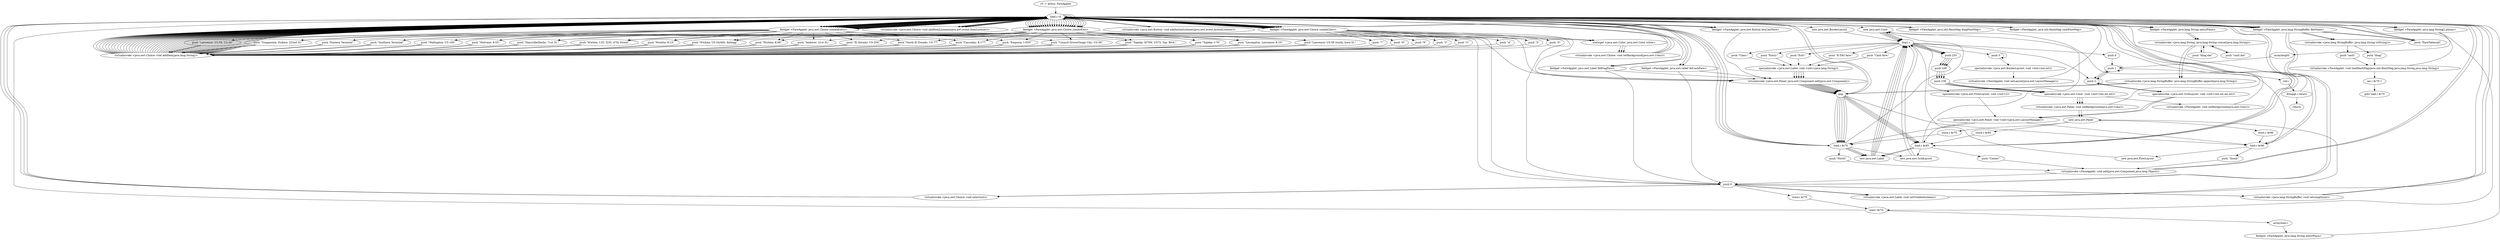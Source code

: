 digraph "" {
    "r0 := @this: FareApplet"
    "load.r r0"
    "r0 := @this: FareApplet"->"load.r r0";
    "new java.awt.Color"
    "load.r r0"->"new java.awt.Color";
    "dup1.r"
    "new java.awt.Color"->"dup1.r";
    "push 255"
    "dup1.r"->"push 255";
    "push 249"
    "push 255"->"push 249";
    "push 236"
    "push 249"->"push 236";
    "specialinvoke <java.awt.Color: void <init>(int,int,int)>"
    "push 236"->"specialinvoke <java.awt.Color: void <init>(int,int,int)>";
    "virtualinvoke <FareApplet: void setBackground(java.awt.Color)>"
    "specialinvoke <java.awt.Color: void <init>(int,int,int)>"->"virtualinvoke <FareApplet: void setBackground(java.awt.Color)>";
    "virtualinvoke <FareApplet: void setBackground(java.awt.Color)>"->"load.r r0";
    "fieldget <FareApplet: java.awt.Choice comboClass>"
    "load.r r0"->"fieldget <FareApplet: java.awt.Choice comboClass>";
    "push \"2\""
    "fieldget <FareApplet: java.awt.Choice comboClass>"->"push \"2\"";
    "virtualinvoke <java.awt.Choice: void addItem(java.lang.String)>"
    "push \"2\""->"virtualinvoke <java.awt.Choice: void addItem(java.lang.String)>";
    "virtualinvoke <java.awt.Choice: void addItem(java.lang.String)>"->"load.r r0";
    "load.r r0"->"fieldget <FareApplet: java.awt.Choice comboClass>";
    "push \"3\""
    "fieldget <FareApplet: java.awt.Choice comboClass>"->"push \"3\"";
    "push \"3\""->"virtualinvoke <java.awt.Choice: void addItem(java.lang.String)>";
    "virtualinvoke <java.awt.Choice: void addItem(java.lang.String)>"->"load.r r0";
    "load.r r0"->"fieldget <FareApplet: java.awt.Choice comboClass>";
    "push \"4\""
    "fieldget <FareApplet: java.awt.Choice comboClass>"->"push \"4\"";
    "push \"4\""->"virtualinvoke <java.awt.Choice: void addItem(java.lang.String)>";
    "virtualinvoke <java.awt.Choice: void addItem(java.lang.String)>"->"load.r r0";
    "load.r r0"->"fieldget <FareApplet: java.awt.Choice comboClass>";
    "push \"5\""
    "fieldget <FareApplet: java.awt.Choice comboClass>"->"push \"5\"";
    "push \"5\""->"virtualinvoke <java.awt.Choice: void addItem(java.lang.String)>";
    "virtualinvoke <java.awt.Choice: void addItem(java.lang.String)>"->"load.r r0";
    "load.r r0"->"fieldget <FareApplet: java.awt.Choice comboClass>";
    "push \"6\""
    "fieldget <FareApplet: java.awt.Choice comboClass>"->"push \"6\"";
    "push \"6\""->"virtualinvoke <java.awt.Choice: void addItem(java.lang.String)>";
    "virtualinvoke <java.awt.Choice: void addItem(java.lang.String)>"->"load.r r0";
    "load.r r0"->"fieldget <FareApplet: java.awt.Choice comboClass>";
    "push \"7\""
    "fieldget <FareApplet: java.awt.Choice comboClass>"->"push \"7\"";
    "push \"7\""->"virtualinvoke <java.awt.Choice: void addItem(java.lang.String)>";
    "virtualinvoke <java.awt.Choice: void addItem(java.lang.String)>"->"load.r r0";
    "load.r r0"->"fieldget <FareApplet: java.awt.Choice comboClass>";
    "push \"8\""
    "fieldget <FareApplet: java.awt.Choice comboClass>"->"push \"8\"";
    "push \"8\""->"virtualinvoke <java.awt.Choice: void addItem(java.lang.String)>";
    "virtualinvoke <java.awt.Choice: void addItem(java.lang.String)>"->"load.r r0";
    "load.r r0"->"fieldget <FareApplet: java.awt.Choice comboClass>";
    "push \"9\""
    "fieldget <FareApplet: java.awt.Choice comboClass>"->"push \"9\"";
    "push \"9\""->"virtualinvoke <java.awt.Choice: void addItem(java.lang.String)>";
    "virtualinvoke <java.awt.Choice: void addItem(java.lang.String)>"->"load.r r0";
    "fieldget <FareApplet: java.awt.Choice comboEntry>"
    "load.r r0"->"fieldget <FareApplet: java.awt.Choice comboEntry>";
    "push \"Southern Terminal\""
    "fieldget <FareApplet: java.awt.Choice comboEntry>"->"push \"Southern Terminal\"";
    "push \"Southern Terminal\""->"virtualinvoke <java.awt.Choice: void addItem(java.lang.String)>";
    "virtualinvoke <java.awt.Choice: void addItem(java.lang.String)>"->"load.r r0";
    "load.r r0"->"fieldget <FareApplet: java.awt.Choice comboEntry>";
    "push \"Wellington: US-160\""
    "fieldget <FareApplet: java.awt.Choice comboEntry>"->"push \"Wellington: US-160\"";
    "push \"Wellington: US-160\""->"virtualinvoke <java.awt.Choice: void addItem(java.lang.String)>";
    "virtualinvoke <java.awt.Choice: void addItem(java.lang.String)>"->"load.r r0";
    "load.r r0"->"fieldget <FareApplet: java.awt.Choice comboEntry>";
    "push \"Mulvane: K-53\""
    "fieldget <FareApplet: java.awt.Choice comboEntry>"->"push \"Mulvane: K-53\"";
    "push \"Mulvane: K-53\""->"virtualinvoke <java.awt.Choice: void addItem(java.lang.String)>";
    "virtualinvoke <java.awt.Choice: void addItem(java.lang.String)>"->"load.r r0";
    "load.r r0"->"fieldget <FareApplet: java.awt.Choice comboEntry>";
    "push \"Haysville/Derby: 71st St.\""
    "fieldget <FareApplet: java.awt.Choice comboEntry>"->"push \"Haysville/Derby: 71st St.\"";
    "push \"Haysville/Derby: 71st St.\""->"virtualinvoke <java.awt.Choice: void addItem(java.lang.String)>";
    "virtualinvoke <java.awt.Choice: void addItem(java.lang.String)>"->"load.r r0";
    "load.r r0"->"fieldget <FareApplet: java.awt.Choice comboEntry>";
    "push \"Wichita: I-35, I235, 47th Street\""
    "fieldget <FareApplet: java.awt.Choice comboEntry>"->"push \"Wichita: I-35, I235, 47th Street\"";
    "push \"Wichita: I-35, I235, 47th Street\""->"virtualinvoke <java.awt.Choice: void addItem(java.lang.String)>";
    "virtualinvoke <java.awt.Choice: void addItem(java.lang.String)>"->"load.r r0";
    "load.r r0"->"fieldget <FareApplet: java.awt.Choice comboEntry>";
    "push \"Wichita: K-15\""
    "fieldget <FareApplet: java.awt.Choice comboEntry>"->"push \"Wichita: K-15\"";
    "push \"Wichita: K-15\""->"virtualinvoke <java.awt.Choice: void addItem(java.lang.String)>";
    "virtualinvoke <java.awt.Choice: void addItem(java.lang.String)>"->"load.r r0";
    "load.r r0"->"fieldget <FareApplet: java.awt.Choice comboEntry>";
    "push \"Wichita: US-54/400, Kellogg\""
    "fieldget <FareApplet: java.awt.Choice comboEntry>"->"push \"Wichita: US-54/400, Kellogg\"";
    "push \"Wichita: US-54/400, Kellogg\""->"virtualinvoke <java.awt.Choice: void addItem(java.lang.String)>";
    "virtualinvoke <java.awt.Choice: void addItem(java.lang.String)>"->"load.r r0";
    "load.r r0"->"fieldget <FareApplet: java.awt.Choice comboEntry>";
    "push \"Wichita: K-96\""
    "fieldget <FareApplet: java.awt.Choice comboEntry>"->"push \"Wichita: K-96\"";
    "push \"Wichita: K-96\""->"virtualinvoke <java.awt.Choice: void addItem(java.lang.String)>";
    "virtualinvoke <java.awt.Choice: void addItem(java.lang.String)>"->"load.r r0";
    "load.r r0"->"fieldget <FareApplet: java.awt.Choice comboEntry>";
    "push \"Andover: 21st St.\""
    "fieldget <FareApplet: java.awt.Choice comboEntry>"->"push \"Andover: 21st St.\"";
    "push \"Andover: 21st St.\""->"virtualinvoke <java.awt.Choice: void addItem(java.lang.String)>";
    "virtualinvoke <java.awt.Choice: void addItem(java.lang.String)>"->"load.r r0";
    "load.r r0"->"fieldget <FareApplet: java.awt.Choice comboEntry>";
    "push \"El Dorado: US-254\""
    "fieldget <FareApplet: java.awt.Choice comboEntry>"->"push \"El Dorado: US-254\"";
    "push \"El Dorado: US-254\""->"virtualinvoke <java.awt.Choice: void addItem(java.lang.String)>";
    "virtualinvoke <java.awt.Choice: void addItem(java.lang.String)>"->"load.r r0";
    "load.r r0"->"fieldget <FareApplet: java.awt.Choice comboEntry>";
    "push \"North El Dorado: US-77\""
    "fieldget <FareApplet: java.awt.Choice comboEntry>"->"push \"North El Dorado: US-77\"";
    "push \"North El Dorado: US-77\""->"virtualinvoke <java.awt.Choice: void addItem(java.lang.String)>";
    "virtualinvoke <java.awt.Choice: void addItem(java.lang.String)>"->"load.r r0";
    "load.r r0"->"fieldget <FareApplet: java.awt.Choice comboEntry>";
    "push \"Cassoday: K-177\""
    "fieldget <FareApplet: java.awt.Choice comboEntry>"->"push \"Cassoday: K-177\"";
    "push \"Cassoday: K-177\""->"virtualinvoke <java.awt.Choice: void addItem(java.lang.String)>";
    "virtualinvoke <java.awt.Choice: void addItem(java.lang.String)>"->"load.r r0";
    "load.r r0"->"fieldget <FareApplet: java.awt.Choice comboEntry>";
    "push \"Emporia: I-35N\""
    "fieldget <FareApplet: java.awt.Choice comboEntry>"->"push \"Emporia: I-35N\"";
    "push \"Emporia: I-35N\""->"virtualinvoke <java.awt.Choice: void addItem(java.lang.String)>";
    "virtualinvoke <java.awt.Choice: void addItem(java.lang.String)>"->"load.r r0";
    "load.r r0"->"fieldget <FareApplet: java.awt.Choice comboEntry>";
    "push \"Council Grove/Osage City: US-56\""
    "fieldget <FareApplet: java.awt.Choice comboEntry>"->"push \"Council Grove/Osage City: US-56\"";
    "push \"Council Grove/Osage City: US-56\""->"virtualinvoke <java.awt.Choice: void addItem(java.lang.String)>";
    "virtualinvoke <java.awt.Choice: void addItem(java.lang.String)>"->"load.r r0";
    "load.r r0"->"fieldget <FareApplet: java.awt.Choice comboEntry>";
    "push \"Topeka: I470W, US75, Top. Blvd.\""
    "fieldget <FareApplet: java.awt.Choice comboEntry>"->"push \"Topeka: I470W, US75, Top. Blvd.\"";
    "push \"Topeka: I470W, US75, Top. Blvd.\""->"virtualinvoke <java.awt.Choice: void addItem(java.lang.String)>";
    "virtualinvoke <java.awt.Choice: void addItem(java.lang.String)>"->"load.r r0";
    "load.r r0"->"fieldget <FareApplet: java.awt.Choice comboEntry>";
    "push \"Topeka: I-70\""
    "fieldget <FareApplet: java.awt.Choice comboEntry>"->"push \"Topeka: I-70\"";
    "push \"Topeka: I-70\""->"virtualinvoke <java.awt.Choice: void addItem(java.lang.String)>";
    "virtualinvoke <java.awt.Choice: void addItem(java.lang.String)>"->"load.r r0";
    "load.r r0"->"fieldget <FareApplet: java.awt.Choice comboEntry>";
    "push \"Lecompton, Lawrence: K-10\""
    "fieldget <FareApplet: java.awt.Choice comboEntry>"->"push \"Lecompton, Lawrence: K-10\"";
    "push \"Lecompton, Lawrence: K-10\""->"virtualinvoke <java.awt.Choice: void addItem(java.lang.String)>";
    "virtualinvoke <java.awt.Choice: void addItem(java.lang.String)>"->"load.r r0";
    "load.r r0"->"fieldget <FareApplet: java.awt.Choice comboEntry>";
    "push \"Lawrence: US-59 South, Iowa St.\""
    "fieldget <FareApplet: java.awt.Choice comboEntry>"->"push \"Lawrence: US-59 South, Iowa St.\"";
    "push \"Lawrence: US-59 South, Iowa St.\""->"virtualinvoke <java.awt.Choice: void addItem(java.lang.String)>";
    "virtualinvoke <java.awt.Choice: void addItem(java.lang.String)>"->"load.r r0";
    "load.r r0"->"fieldget <FareApplet: java.awt.Choice comboEntry>";
    "push \"Lawrence: US-59, US-40\""
    "fieldget <FareApplet: java.awt.Choice comboEntry>"->"push \"Lawrence: US-59, US-40\"";
    "push \"Lawrence: US-59, US-40\""->"virtualinvoke <java.awt.Choice: void addItem(java.lang.String)>";
    "virtualinvoke <java.awt.Choice: void addItem(java.lang.String)>"->"load.r r0";
    "load.r r0"->"fieldget <FareApplet: java.awt.Choice comboEntry>";
    "push \"Tonganoxie, Eudora: 222nd St.\""
    "fieldget <FareApplet: java.awt.Choice comboEntry>"->"push \"Tonganoxie, Eudora: 222nd St.\"";
    "push \"Tonganoxie, Eudora: 222nd St.\""->"virtualinvoke <java.awt.Choice: void addItem(java.lang.String)>";
    "virtualinvoke <java.awt.Choice: void addItem(java.lang.String)>"->"load.r r0";
    "load.r r0"->"fieldget <FareApplet: java.awt.Choice comboEntry>";
    "push \"Eastern Terminal\""
    "fieldget <FareApplet: java.awt.Choice comboEntry>"->"push \"Eastern Terminal\"";
    "push \"Eastern Terminal\""->"virtualinvoke <java.awt.Choice: void addItem(java.lang.String)>";
    "virtualinvoke <java.awt.Choice: void addItem(java.lang.String)>"->"load.r r0";
    "fieldget <FareApplet: java.awt.Choice comboExit>"
    "load.r r0"->"fieldget <FareApplet: java.awt.Choice comboExit>";
    "fieldget <FareApplet: java.awt.Choice comboExit>"->"push \"Southern Terminal\"";
    "push \"Southern Terminal\""->"virtualinvoke <java.awt.Choice: void addItem(java.lang.String)>";
    "virtualinvoke <java.awt.Choice: void addItem(java.lang.String)>"->"load.r r0";
    "load.r r0"->"fieldget <FareApplet: java.awt.Choice comboExit>";
    "fieldget <FareApplet: java.awt.Choice comboExit>"->"push \"Wellington: US-160\"";
    "push \"Wellington: US-160\""->"virtualinvoke <java.awt.Choice: void addItem(java.lang.String)>";
    "virtualinvoke <java.awt.Choice: void addItem(java.lang.String)>"->"load.r r0";
    "load.r r0"->"fieldget <FareApplet: java.awt.Choice comboExit>";
    "fieldget <FareApplet: java.awt.Choice comboExit>"->"push \"Mulvane: K-53\"";
    "push \"Mulvane: K-53\""->"virtualinvoke <java.awt.Choice: void addItem(java.lang.String)>";
    "virtualinvoke <java.awt.Choice: void addItem(java.lang.String)>"->"load.r r0";
    "load.r r0"->"fieldget <FareApplet: java.awt.Choice comboExit>";
    "fieldget <FareApplet: java.awt.Choice comboExit>"->"push \"Haysville/Derby: 71st St.\"";
    "push \"Haysville/Derby: 71st St.\""->"virtualinvoke <java.awt.Choice: void addItem(java.lang.String)>";
    "virtualinvoke <java.awt.Choice: void addItem(java.lang.String)>"->"load.r r0";
    "load.r r0"->"fieldget <FareApplet: java.awt.Choice comboExit>";
    "fieldget <FareApplet: java.awt.Choice comboExit>"->"push \"Wichita: I-35, I235, 47th Street\"";
    "push \"Wichita: I-35, I235, 47th Street\""->"virtualinvoke <java.awt.Choice: void addItem(java.lang.String)>";
    "virtualinvoke <java.awt.Choice: void addItem(java.lang.String)>"->"load.r r0";
    "load.r r0"->"fieldget <FareApplet: java.awt.Choice comboExit>";
    "fieldget <FareApplet: java.awt.Choice comboExit>"->"push \"Wichita: K-15\"";
    "push \"Wichita: K-15\""->"virtualinvoke <java.awt.Choice: void addItem(java.lang.String)>";
    "virtualinvoke <java.awt.Choice: void addItem(java.lang.String)>"->"load.r r0";
    "load.r r0"->"fieldget <FareApplet: java.awt.Choice comboExit>";
    "fieldget <FareApplet: java.awt.Choice comboExit>"->"push \"Wichita: US-54/400, Kellogg\"";
    "push \"Wichita: US-54/400, Kellogg\""->"virtualinvoke <java.awt.Choice: void addItem(java.lang.String)>";
    "virtualinvoke <java.awt.Choice: void addItem(java.lang.String)>"->"load.r r0";
    "load.r r0"->"fieldget <FareApplet: java.awt.Choice comboExit>";
    "fieldget <FareApplet: java.awt.Choice comboExit>"->"push \"Wichita: K-96\"";
    "push \"Wichita: K-96\""->"virtualinvoke <java.awt.Choice: void addItem(java.lang.String)>";
    "virtualinvoke <java.awt.Choice: void addItem(java.lang.String)>"->"load.r r0";
    "load.r r0"->"fieldget <FareApplet: java.awt.Choice comboExit>";
    "fieldget <FareApplet: java.awt.Choice comboExit>"->"push \"Andover: 21st St.\"";
    "push \"Andover: 21st St.\""->"virtualinvoke <java.awt.Choice: void addItem(java.lang.String)>";
    "virtualinvoke <java.awt.Choice: void addItem(java.lang.String)>"->"load.r r0";
    "load.r r0"->"fieldget <FareApplet: java.awt.Choice comboExit>";
    "fieldget <FareApplet: java.awt.Choice comboExit>"->"push \"El Dorado: US-254\"";
    "push \"El Dorado: US-254\""->"virtualinvoke <java.awt.Choice: void addItem(java.lang.String)>";
    "virtualinvoke <java.awt.Choice: void addItem(java.lang.String)>"->"load.r r0";
    "load.r r0"->"fieldget <FareApplet: java.awt.Choice comboExit>";
    "fieldget <FareApplet: java.awt.Choice comboExit>"->"push \"North El Dorado: US-77\"";
    "push \"North El Dorado: US-77\""->"virtualinvoke <java.awt.Choice: void addItem(java.lang.String)>";
    "virtualinvoke <java.awt.Choice: void addItem(java.lang.String)>"->"load.r r0";
    "load.r r0"->"fieldget <FareApplet: java.awt.Choice comboExit>";
    "fieldget <FareApplet: java.awt.Choice comboExit>"->"push \"Cassoday: K-177\"";
    "push \"Cassoday: K-177\""->"virtualinvoke <java.awt.Choice: void addItem(java.lang.String)>";
    "virtualinvoke <java.awt.Choice: void addItem(java.lang.String)>"->"load.r r0";
    "load.r r0"->"fieldget <FareApplet: java.awt.Choice comboExit>";
    "fieldget <FareApplet: java.awt.Choice comboExit>"->"push \"Emporia: I-35N\"";
    "push \"Emporia: I-35N\""->"virtualinvoke <java.awt.Choice: void addItem(java.lang.String)>";
    "virtualinvoke <java.awt.Choice: void addItem(java.lang.String)>"->"load.r r0";
    "load.r r0"->"fieldget <FareApplet: java.awt.Choice comboExit>";
    "fieldget <FareApplet: java.awt.Choice comboExit>"->"push \"Council Grove/Osage City: US-56\"";
    "push \"Council Grove/Osage City: US-56\""->"virtualinvoke <java.awt.Choice: void addItem(java.lang.String)>";
    "virtualinvoke <java.awt.Choice: void addItem(java.lang.String)>"->"load.r r0";
    "load.r r0"->"fieldget <FareApplet: java.awt.Choice comboExit>";
    "fieldget <FareApplet: java.awt.Choice comboExit>"->"push \"Topeka: I470W, US75, Top. Blvd.\"";
    "push \"Topeka: I470W, US75, Top. Blvd.\""->"virtualinvoke <java.awt.Choice: void addItem(java.lang.String)>";
    "virtualinvoke <java.awt.Choice: void addItem(java.lang.String)>"->"load.r r0";
    "load.r r0"->"fieldget <FareApplet: java.awt.Choice comboExit>";
    "fieldget <FareApplet: java.awt.Choice comboExit>"->"push \"Topeka: I-70\"";
    "push \"Topeka: I-70\""->"virtualinvoke <java.awt.Choice: void addItem(java.lang.String)>";
    "virtualinvoke <java.awt.Choice: void addItem(java.lang.String)>"->"load.r r0";
    "load.r r0"->"fieldget <FareApplet: java.awt.Choice comboExit>";
    "fieldget <FareApplet: java.awt.Choice comboExit>"->"push \"Lecompton, Lawrence: K-10\"";
    "push \"Lecompton, Lawrence: K-10\""->"virtualinvoke <java.awt.Choice: void addItem(java.lang.String)>";
    "virtualinvoke <java.awt.Choice: void addItem(java.lang.String)>"->"load.r r0";
    "load.r r0"->"fieldget <FareApplet: java.awt.Choice comboExit>";
    "fieldget <FareApplet: java.awt.Choice comboExit>"->"push \"Lawrence: US-59 South, Iowa St.\"";
    "push \"Lawrence: US-59 South, Iowa St.\""->"virtualinvoke <java.awt.Choice: void addItem(java.lang.String)>";
    "virtualinvoke <java.awt.Choice: void addItem(java.lang.String)>"->"load.r r0";
    "load.r r0"->"fieldget <FareApplet: java.awt.Choice comboExit>";
    "fieldget <FareApplet: java.awt.Choice comboExit>"->"push \"Lawrence: US-59, US-40\"";
    "push \"Lawrence: US-59, US-40\""->"virtualinvoke <java.awt.Choice: void addItem(java.lang.String)>";
    "virtualinvoke <java.awt.Choice: void addItem(java.lang.String)>"->"load.r r0";
    "load.r r0"->"fieldget <FareApplet: java.awt.Choice comboExit>";
    "fieldget <FareApplet: java.awt.Choice comboExit>"->"push \"Tonganoxie, Eudora: 222nd St.\"";
    "push \"Tonganoxie, Eudora: 222nd St.\""->"virtualinvoke <java.awt.Choice: void addItem(java.lang.String)>";
    "virtualinvoke <java.awt.Choice: void addItem(java.lang.String)>"->"load.r r0";
    "load.r r0"->"fieldget <FareApplet: java.awt.Choice comboExit>";
    "fieldget <FareApplet: java.awt.Choice comboExit>"->"push \"Eastern Terminal\"";
    "push \"Eastern Terminal\""->"virtualinvoke <java.awt.Choice: void addItem(java.lang.String)>";
    "virtualinvoke <java.awt.Choice: void addItem(java.lang.String)>"->"load.r r0";
    "load.r r0"->"fieldget <FareApplet: java.awt.Choice comboClass>";
    "fieldget <FareApplet: java.awt.Choice comboClass>"->"load.r r0";
    "virtualinvoke <java.awt.Choice: void addItemListener(java.awt.event.ItemListener)>"
    "load.r r0"->"virtualinvoke <java.awt.Choice: void addItemListener(java.awt.event.ItemListener)>";
    "virtualinvoke <java.awt.Choice: void addItemListener(java.awt.event.ItemListener)>"->"load.r r0";
    "load.r r0"->"fieldget <FareApplet: java.awt.Choice comboEntry>";
    "fieldget <FareApplet: java.awt.Choice comboEntry>"->"load.r r0";
    "load.r r0"->"virtualinvoke <java.awt.Choice: void addItemListener(java.awt.event.ItemListener)>";
    "virtualinvoke <java.awt.Choice: void addItemListener(java.awt.event.ItemListener)>"->"load.r r0";
    "load.r r0"->"fieldget <FareApplet: java.awt.Choice comboExit>";
    "fieldget <FareApplet: java.awt.Choice comboExit>"->"load.r r0";
    "load.r r0"->"virtualinvoke <java.awt.Choice: void addItemListener(java.awt.event.ItemListener)>";
    "virtualinvoke <java.awt.Choice: void addItemListener(java.awt.event.ItemListener)>"->"load.r r0";
    "fieldget <FareApplet: java.awt.Button btnCalcFare>"
    "load.r r0"->"fieldget <FareApplet: java.awt.Button btnCalcFare>";
    "fieldget <FareApplet: java.awt.Button btnCalcFare>"->"load.r r0";
    "virtualinvoke <java.awt.Button: void addActionListener(java.awt.event.ActionListener)>"
    "load.r r0"->"virtualinvoke <java.awt.Button: void addActionListener(java.awt.event.ActionListener)>";
    "virtualinvoke <java.awt.Button: void addActionListener(java.awt.event.ActionListener)>"->"load.r r0";
    "load.r r0"->"fieldget <FareApplet: java.awt.Choice comboClass>";
    "push 0"
    "fieldget <FareApplet: java.awt.Choice comboClass>"->"push 0";
    "virtualinvoke <java.awt.Choice: void select(int)>"
    "push 0"->"virtualinvoke <java.awt.Choice: void select(int)>";
    "virtualinvoke <java.awt.Choice: void select(int)>"->"load.r r0";
    "load.r r0"->"fieldget <FareApplet: java.awt.Choice comboClass>";
    "staticget <java.awt.Color: java.awt.Color white>"
    "fieldget <FareApplet: java.awt.Choice comboClass>"->"staticget <java.awt.Color: java.awt.Color white>";
    "virtualinvoke <java.awt.Choice: void setBackground(java.awt.Color)>"
    "staticget <java.awt.Color: java.awt.Color white>"->"virtualinvoke <java.awt.Choice: void setBackground(java.awt.Color)>";
    "virtualinvoke <java.awt.Choice: void setBackground(java.awt.Color)>"->"load.r r0";
    "load.r r0"->"fieldget <FareApplet: java.awt.Choice comboEntry>";
    "fieldget <FareApplet: java.awt.Choice comboEntry>"->"push 0";
    "push 0"->"virtualinvoke <java.awt.Choice: void select(int)>";
    "virtualinvoke <java.awt.Choice: void select(int)>"->"load.r r0";
    "load.r r0"->"fieldget <FareApplet: java.awt.Choice comboEntry>";
    "fieldget <FareApplet: java.awt.Choice comboEntry>"->"staticget <java.awt.Color: java.awt.Color white>";
    "staticget <java.awt.Color: java.awt.Color white>"->"virtualinvoke <java.awt.Choice: void setBackground(java.awt.Color)>";
    "virtualinvoke <java.awt.Choice: void setBackground(java.awt.Color)>"->"load.r r0";
    "load.r r0"->"fieldget <FareApplet: java.awt.Choice comboExit>";
    "fieldget <FareApplet: java.awt.Choice comboExit>"->"push 0";
    "push 0"->"virtualinvoke <java.awt.Choice: void select(int)>";
    "virtualinvoke <java.awt.Choice: void select(int)>"->"load.r r0";
    "load.r r0"->"fieldget <FareApplet: java.awt.Choice comboExit>";
    "fieldget <FareApplet: java.awt.Choice comboExit>"->"staticget <java.awt.Color: java.awt.Color white>";
    "staticget <java.awt.Color: java.awt.Color white>"->"virtualinvoke <java.awt.Choice: void setBackground(java.awt.Color)>";
    "virtualinvoke <java.awt.Choice: void setBackground(java.awt.Color)>"->"load.r r0";
    "fieldget <FareApplet: java.awt.Label lblKtagFare>"
    "load.r r0"->"fieldget <FareApplet: java.awt.Label lblKtagFare>";
    "fieldget <FareApplet: java.awt.Label lblKtagFare>"->"push 0";
    "virtualinvoke <java.awt.Label: void setVisible(boolean)>"
    "push 0"->"virtualinvoke <java.awt.Label: void setVisible(boolean)>";
    "virtualinvoke <java.awt.Label: void setVisible(boolean)>"->"load.r r0";
    "fieldget <FareApplet: java.awt.Label lblCashFare>"
    "load.r r0"->"fieldget <FareApplet: java.awt.Label lblCashFare>";
    "fieldget <FareApplet: java.awt.Label lblCashFare>"->"push 0";
    "push 0"->"virtualinvoke <java.awt.Label: void setVisible(boolean)>";
    "new java.awt.Panel"
    "virtualinvoke <java.awt.Label: void setVisible(boolean)>"->"new java.awt.Panel";
    "store.r $r70"
    "new java.awt.Panel"->"store.r $r70";
    "load.r $r70"
    "store.r $r70"->"load.r $r70";
    "new java.awt.GridLayout"
    "load.r $r70"->"new java.awt.GridLayout";
    "new java.awt.GridLayout"->"dup1.r";
    "push 6"
    "dup1.r"->"push 6";
    "push 1"
    "push 6"->"push 1";
    "push 1"->"push 1";
    "push 2"
    "push 1"->"push 2";
    "specialinvoke <java.awt.GridLayout: void <init>(int,int,int,int)>"
    "push 2"->"specialinvoke <java.awt.GridLayout: void <init>(int,int,int,int)>";
    "specialinvoke <java.awt.Panel: void <init>(java.awt.LayoutManager)>"
    "specialinvoke <java.awt.GridLayout: void <init>(int,int,int,int)>"->"specialinvoke <java.awt.Panel: void <init>(java.awt.LayoutManager)>";
    "specialinvoke <java.awt.Panel: void <init>(java.awt.LayoutManager)>"->"load.r $r70";
    "new java.awt.Label"
    "load.r $r70"->"new java.awt.Label";
    "new java.awt.Label"->"dup1.r";
    "push \"Class:\""
    "dup1.r"->"push \"Class:\"";
    "specialinvoke <java.awt.Label: void <init>(java.lang.String)>"
    "push \"Class:\""->"specialinvoke <java.awt.Label: void <init>(java.lang.String)>";
    "virtualinvoke <java.awt.Panel: java.awt.Component add(java.awt.Component)>"
    "specialinvoke <java.awt.Label: void <init>(java.lang.String)>"->"virtualinvoke <java.awt.Panel: java.awt.Component add(java.awt.Component)>";
    "pop"
    "virtualinvoke <java.awt.Panel: java.awt.Component add(java.awt.Component)>"->"pop";
    "pop"->"load.r $r70";
    "load.r $r70"->"load.r r0";
    "load.r r0"->"fieldget <FareApplet: java.awt.Choice comboClass>";
    "fieldget <FareApplet: java.awt.Choice comboClass>"->"virtualinvoke <java.awt.Panel: java.awt.Component add(java.awt.Component)>";
    "virtualinvoke <java.awt.Panel: java.awt.Component add(java.awt.Component)>"->"pop";
    "pop"->"load.r $r70";
    "load.r $r70"->"new java.awt.Label";
    "new java.awt.Label"->"dup1.r";
    "push \"Entry:\""
    "dup1.r"->"push \"Entry:\"";
    "push \"Entry:\""->"specialinvoke <java.awt.Label: void <init>(java.lang.String)>";
    "specialinvoke <java.awt.Label: void <init>(java.lang.String)>"->"virtualinvoke <java.awt.Panel: java.awt.Component add(java.awt.Component)>";
    "virtualinvoke <java.awt.Panel: java.awt.Component add(java.awt.Component)>"->"pop";
    "pop"->"load.r $r70";
    "load.r $r70"->"load.r r0";
    "load.r r0"->"fieldget <FareApplet: java.awt.Choice comboEntry>";
    "fieldget <FareApplet: java.awt.Choice comboEntry>"->"virtualinvoke <java.awt.Panel: java.awt.Component add(java.awt.Component)>";
    "virtualinvoke <java.awt.Panel: java.awt.Component add(java.awt.Component)>"->"pop";
    "pop"->"load.r $r70";
    "load.r $r70"->"new java.awt.Label";
    "new java.awt.Label"->"dup1.r";
    "push \"Exit:\""
    "dup1.r"->"push \"Exit:\"";
    "push \"Exit:\""->"specialinvoke <java.awt.Label: void <init>(java.lang.String)>";
    "specialinvoke <java.awt.Label: void <init>(java.lang.String)>"->"virtualinvoke <java.awt.Panel: java.awt.Component add(java.awt.Component)>";
    "virtualinvoke <java.awt.Panel: java.awt.Component add(java.awt.Component)>"->"pop";
    "pop"->"load.r $r70";
    "load.r $r70"->"load.r r0";
    "load.r r0"->"fieldget <FareApplet: java.awt.Choice comboExit>";
    "fieldget <FareApplet: java.awt.Choice comboExit>"->"virtualinvoke <java.awt.Panel: java.awt.Component add(java.awt.Component)>";
    "virtualinvoke <java.awt.Panel: java.awt.Component add(java.awt.Component)>"->"pop";
    "pop"->"load.r $r70";
    "load.r $r70"->"new java.awt.Color";
    "new java.awt.Color"->"dup1.r";
    "dup1.r"->"push 255";
    "push 255"->"push 249";
    "push 249"->"push 236";
    "push 236"->"specialinvoke <java.awt.Color: void <init>(int,int,int)>";
    "virtualinvoke <java.awt.Panel: void setBackground(java.awt.Color)>"
    "specialinvoke <java.awt.Color: void <init>(int,int,int)>"->"virtualinvoke <java.awt.Panel: void setBackground(java.awt.Color)>";
    "virtualinvoke <java.awt.Panel: void setBackground(java.awt.Color)>"->"new java.awt.Panel";
    "store.r $r85"
    "new java.awt.Panel"->"store.r $r85";
    "load.r $r85"
    "store.r $r85"->"load.r $r85";
    "load.r $r85"->"new java.awt.GridLayout";
    "new java.awt.GridLayout"->"dup1.r";
    "dup1.r"->"push 2";
    "push 2"->"push 2";
    "push 2"->"push 1";
    "push 1"->"push 2";
    "push 2"->"specialinvoke <java.awt.GridLayout: void <init>(int,int,int,int)>";
    "specialinvoke <java.awt.GridLayout: void <init>(int,int,int,int)>"->"specialinvoke <java.awt.Panel: void <init>(java.awt.LayoutManager)>";
    "specialinvoke <java.awt.Panel: void <init>(java.awt.LayoutManager)>"->"load.r $r85";
    "load.r $r85"->"new java.awt.Label";
    "new java.awt.Label"->"dup1.r";
    "push \"K-TAG fare:\""
    "dup1.r"->"push \"K-TAG fare:\"";
    "push \"K-TAG fare:\""->"specialinvoke <java.awt.Label: void <init>(java.lang.String)>";
    "specialinvoke <java.awt.Label: void <init>(java.lang.String)>"->"virtualinvoke <java.awt.Panel: java.awt.Component add(java.awt.Component)>";
    "virtualinvoke <java.awt.Panel: java.awt.Component add(java.awt.Component)>"->"pop";
    "pop"->"load.r $r85";
    "load.r $r85"->"load.r r0";
    "load.r r0"->"fieldget <FareApplet: java.awt.Label lblKtagFare>";
    "fieldget <FareApplet: java.awt.Label lblKtagFare>"->"virtualinvoke <java.awt.Panel: java.awt.Component add(java.awt.Component)>";
    "virtualinvoke <java.awt.Panel: java.awt.Component add(java.awt.Component)>"->"pop";
    "pop"->"load.r $r85";
    "load.r $r85"->"new java.awt.Label";
    "new java.awt.Label"->"dup1.r";
    "push \"Cash fare:\""
    "dup1.r"->"push \"Cash fare:\"";
    "push \"Cash fare:\""->"specialinvoke <java.awt.Label: void <init>(java.lang.String)>";
    "specialinvoke <java.awt.Label: void <init>(java.lang.String)>"->"virtualinvoke <java.awt.Panel: java.awt.Component add(java.awt.Component)>";
    "virtualinvoke <java.awt.Panel: java.awt.Component add(java.awt.Component)>"->"pop";
    "pop"->"load.r $r85";
    "load.r $r85"->"load.r r0";
    "load.r r0"->"fieldget <FareApplet: java.awt.Label lblCashFare>";
    "fieldget <FareApplet: java.awt.Label lblCashFare>"->"virtualinvoke <java.awt.Panel: java.awt.Component add(java.awt.Component)>";
    "virtualinvoke <java.awt.Panel: java.awt.Component add(java.awt.Component)>"->"pop";
    "pop"->"load.r $r85";
    "load.r $r85"->"new java.awt.Color";
    "new java.awt.Color"->"dup1.r";
    "dup1.r"->"push 255";
    "push 255"->"push 249";
    "push 249"->"push 236";
    "push 236"->"specialinvoke <java.awt.Color: void <init>(int,int,int)>";
    "specialinvoke <java.awt.Color: void <init>(int,int,int)>"->"virtualinvoke <java.awt.Panel: void setBackground(java.awt.Color)>";
    "virtualinvoke <java.awt.Panel: void setBackground(java.awt.Color)>"->"new java.awt.Panel";
    "store.r $r96"
    "new java.awt.Panel"->"store.r $r96";
    "load.r $r96"
    "store.r $r96"->"load.r $r96";
    "new java.awt.FlowLayout"
    "load.r $r96"->"new java.awt.FlowLayout";
    "new java.awt.FlowLayout"->"dup1.r";
    "specialinvoke <java.awt.FlowLayout: void <init>()>"
    "dup1.r"->"specialinvoke <java.awt.FlowLayout: void <init>()>";
    "specialinvoke <java.awt.FlowLayout: void <init>()>"->"specialinvoke <java.awt.Panel: void <init>(java.awt.LayoutManager)>";
    "specialinvoke <java.awt.Panel: void <init>(java.awt.LayoutManager)>"->"load.r $r96";
    "load.r $r96"->"load.r r0";
    "load.r r0"->"fieldget <FareApplet: java.awt.Button btnCalcFare>";
    "fieldget <FareApplet: java.awt.Button btnCalcFare>"->"virtualinvoke <java.awt.Panel: java.awt.Component add(java.awt.Component)>";
    "virtualinvoke <java.awt.Panel: java.awt.Component add(java.awt.Component)>"->"pop";
    "pop"->"load.r $r96";
    "load.r $r96"->"new java.awt.Color";
    "new java.awt.Color"->"dup1.r";
    "dup1.r"->"push 255";
    "push 255"->"push 249";
    "push 249"->"push 236";
    "push 236"->"specialinvoke <java.awt.Color: void <init>(int,int,int)>";
    "specialinvoke <java.awt.Color: void <init>(int,int,int)>"->"virtualinvoke <java.awt.Panel: void setBackground(java.awt.Color)>";
    "virtualinvoke <java.awt.Panel: void setBackground(java.awt.Color)>"->"load.r r0";
    "new java.awt.BorderLayout"
    "load.r r0"->"new java.awt.BorderLayout";
    "new java.awt.BorderLayout"->"dup1.r";
    "push 5"
    "dup1.r"->"push 5";
    "push 5"->"push 5";
    "specialinvoke <java.awt.BorderLayout: void <init>(int,int)>"
    "push 5"->"specialinvoke <java.awt.BorderLayout: void <init>(int,int)>";
    "virtualinvoke <FareApplet: void setLayout(java.awt.LayoutManager)>"
    "specialinvoke <java.awt.BorderLayout: void <init>(int,int)>"->"virtualinvoke <FareApplet: void setLayout(java.awt.LayoutManager)>";
    "virtualinvoke <FareApplet: void setLayout(java.awt.LayoutManager)>"->"load.r r0";
    "load.r r0"->"load.r $r70";
    "push \"North\""
    "load.r $r70"->"push \"North\"";
    "virtualinvoke <FareApplet: void add(java.awt.Component,java.lang.Object)>"
    "push \"North\""->"virtualinvoke <FareApplet: void add(java.awt.Component,java.lang.Object)>";
    "virtualinvoke <FareApplet: void add(java.awt.Component,java.lang.Object)>"->"load.r r0";
    "load.r r0"->"load.r $r85";
    "push \"Center\""
    "load.r $r85"->"push \"Center\"";
    "push \"Center\""->"virtualinvoke <FareApplet: void add(java.awt.Component,java.lang.Object)>";
    "virtualinvoke <FareApplet: void add(java.awt.Component,java.lang.Object)>"->"load.r r0";
    "load.r r0"->"load.r $r96";
    "push \"South\""
    "load.r $r96"->"push \"South\"";
    "push \"South\""->"virtualinvoke <FareApplet: void add(java.awt.Component,java.lang.Object)>";
    "virtualinvoke <FareApplet: void add(java.awt.Component,java.lang.Object)>"->"push 0";
    "store.i $r70"
    "push 0"->"store.i $r70";
    "load.i $r70"
    "store.i $r70"->"load.i $r70";
    "load.i $r70"->"load.r r0";
    "fieldget <FareApplet: java.lang.String[] plazas>"
    "load.r r0"->"fieldget <FareApplet: java.lang.String[] plazas>";
    "arraylength"
    "fieldget <FareApplet: java.lang.String[] plazas>"->"arraylength";
    "arraylength"->"push 1";
    "sub.i"
    "push 1"->"sub.i";
    "ifcmpgt.i return"
    "sub.i"->"ifcmpgt.i return";
    "ifcmpgt.i return"->"load.r r0";
    "load.r r0"->"load.r r0";
    "load.r r0"->"fieldget <FareApplet: java.lang.String[] plazas>";
    "fieldget <FareApplet: java.lang.String[] plazas>"->"load.i $r70";
    "arrayread.r"
    "load.i $r70"->"arrayread.r";
    "fieldput <FareApplet: java.lang.String entryPlaza>"
    "arrayread.r"->"fieldput <FareApplet: java.lang.String entryPlaza>";
    "fieldput <FareApplet: java.lang.String entryPlaza>"->"load.r r0";
    "fieldget <FareApplet: java.lang.StringBuffer fileName>"
    "load.r r0"->"fieldget <FareApplet: java.lang.StringBuffer fileName>";
    "fieldget <FareApplet: java.lang.StringBuffer fileName>"->"push 0";
    "virtualinvoke <java.lang.StringBuffer: void setLength(int)>"
    "push 0"->"virtualinvoke <java.lang.StringBuffer: void setLength(int)>";
    "virtualinvoke <java.lang.StringBuffer: void setLength(int)>"->"load.r r0";
    "load.r r0"->"fieldget <FareApplet: java.lang.StringBuffer fileName>";
    "push \"FareTables/pl\""
    "fieldget <FareApplet: java.lang.StringBuffer fileName>"->"push \"FareTables/pl\"";
    "push \"FareTables/pl\""->"load.r r0";
    "fieldget <FareApplet: java.lang.String entryPlaza>"
    "load.r r0"->"fieldget <FareApplet: java.lang.String entryPlaza>";
    "virtualinvoke <java.lang.String: java.lang.String concat(java.lang.String)>"
    "fieldget <FareApplet: java.lang.String entryPlaza>"->"virtualinvoke <java.lang.String: java.lang.String concat(java.lang.String)>";
    "push \"ktag.dat\""
    "virtualinvoke <java.lang.String: java.lang.String concat(java.lang.String)>"->"push \"ktag.dat\"";
    "push \"ktag.dat\""->"virtualinvoke <java.lang.String: java.lang.String concat(java.lang.String)>";
    "virtualinvoke <java.lang.StringBuffer: java.lang.StringBuffer append(java.lang.String)>"
    "virtualinvoke <java.lang.String: java.lang.String concat(java.lang.String)>"->"virtualinvoke <java.lang.StringBuffer: java.lang.StringBuffer append(java.lang.String)>";
    "virtualinvoke <java.lang.StringBuffer: java.lang.StringBuffer append(java.lang.String)>"->"pop";
    "pop"->"load.r r0";
    "load.r r0"->"load.r r0";
    "fieldget <FareApplet: java.util.HashMap ktagFareMap>"
    "load.r r0"->"fieldget <FareApplet: java.util.HashMap ktagFareMap>";
    "fieldget <FareApplet: java.util.HashMap ktagFareMap>"->"load.r r0";
    "load.r r0"->"fieldget <FareApplet: java.lang.StringBuffer fileName>";
    "virtualinvoke <java.lang.StringBuffer: java.lang.String toString()>"
    "fieldget <FareApplet: java.lang.StringBuffer fileName>"->"virtualinvoke <java.lang.StringBuffer: java.lang.String toString()>";
    "push \"ktag\""
    "virtualinvoke <java.lang.StringBuffer: java.lang.String toString()>"->"push \"ktag\"";
    "virtualinvoke <FareApplet: void loadHashMap(java.util.HashMap,java.lang.String,java.lang.String)>"
    "push \"ktag\""->"virtualinvoke <FareApplet: void loadHashMap(java.util.HashMap,java.lang.String,java.lang.String)>";
    "virtualinvoke <FareApplet: void loadHashMap(java.util.HashMap,java.lang.String,java.lang.String)>"->"load.r r0";
    "load.r r0"->"fieldget <FareApplet: java.lang.StringBuffer fileName>";
    "fieldget <FareApplet: java.lang.StringBuffer fileName>"->"push 0";
    "push 0"->"virtualinvoke <java.lang.StringBuffer: void setLength(int)>";
    "virtualinvoke <java.lang.StringBuffer: void setLength(int)>"->"load.r r0";
    "load.r r0"->"fieldget <FareApplet: java.lang.StringBuffer fileName>";
    "fieldget <FareApplet: java.lang.StringBuffer fileName>"->"push \"FareTables/pl\"";
    "push \"FareTables/pl\""->"load.r r0";
    "load.r r0"->"fieldget <FareApplet: java.lang.String entryPlaza>";
    "fieldget <FareApplet: java.lang.String entryPlaza>"->"virtualinvoke <java.lang.String: java.lang.String concat(java.lang.String)>";
    "push \"cash.dat\""
    "virtualinvoke <java.lang.String: java.lang.String concat(java.lang.String)>"->"push \"cash.dat\"";
    "push \"cash.dat\""->"virtualinvoke <java.lang.String: java.lang.String concat(java.lang.String)>";
    "virtualinvoke <java.lang.String: java.lang.String concat(java.lang.String)>"->"virtualinvoke <java.lang.StringBuffer: java.lang.StringBuffer append(java.lang.String)>";
    "virtualinvoke <java.lang.StringBuffer: java.lang.StringBuffer append(java.lang.String)>"->"pop";
    "pop"->"load.r r0";
    "load.r r0"->"load.r r0";
    "fieldget <FareApplet: java.util.HashMap cashFareMap>"
    "load.r r0"->"fieldget <FareApplet: java.util.HashMap cashFareMap>";
    "fieldget <FareApplet: java.util.HashMap cashFareMap>"->"load.r r0";
    "load.r r0"->"fieldget <FareApplet: java.lang.StringBuffer fileName>";
    "fieldget <FareApplet: java.lang.StringBuffer fileName>"->"virtualinvoke <java.lang.StringBuffer: java.lang.String toString()>";
    "push \"cash\""
    "virtualinvoke <java.lang.StringBuffer: java.lang.String toString()>"->"push \"cash\"";
    "push \"cash\""->"virtualinvoke <FareApplet: void loadHashMap(java.util.HashMap,java.lang.String,java.lang.String)>";
    "inc.i $r70 1"
    "virtualinvoke <FareApplet: void loadHashMap(java.util.HashMap,java.lang.String,java.lang.String)>"->"inc.i $r70 1";
    "goto load.i $r70"
    "inc.i $r70 1"->"goto load.i $r70";
    "return"
    "ifcmpgt.i return"->"return";
}
